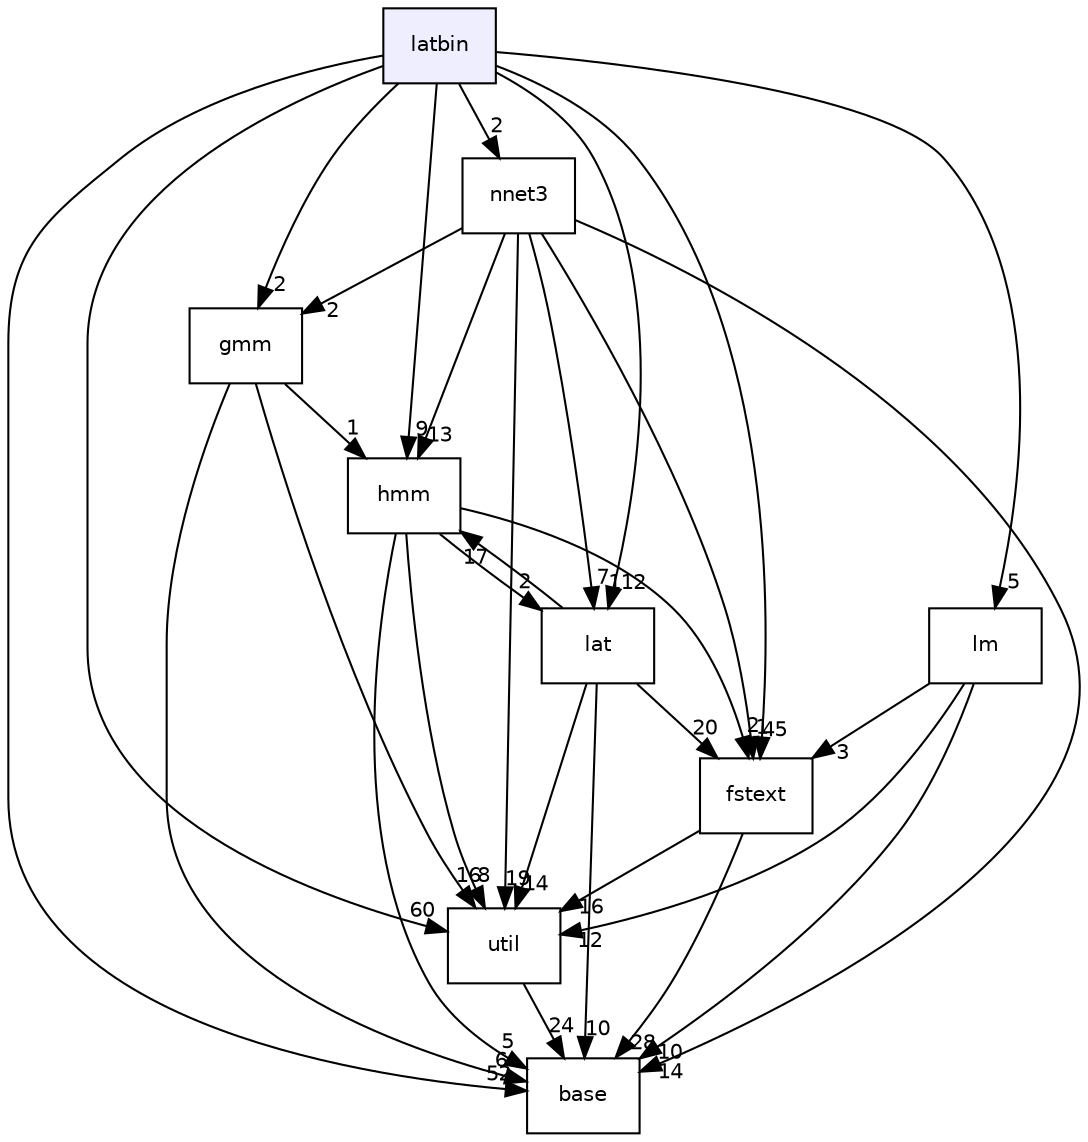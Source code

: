 digraph "latbin" {
  compound=true
  node [ fontsize="10", fontname="Helvetica"];
  edge [ labelfontsize="10", labelfontname="Helvetica"];
  dir_cf2fc2e62985df0c55ae0e8b35ec3af2 [shape=box, label="latbin", style="filled", fillcolor="#eeeeff", pencolor="black", URL="dir_cf2fc2e62985df0c55ae0e8b35ec3af2.html"];
  dir_23ec12649285f9fabf3a6b7380226c28 [shape=box label="util" URL="dir_23ec12649285f9fabf3a6b7380226c28.html"];
  dir_67a0a17020b8eedc08ffa5626b1d53a1 [shape=box label="nnet3" URL="dir_67a0a17020b8eedc08ffa5626b1d53a1.html"];
  dir_7d6461cc9541757562123f912e2463ff [shape=box label="lm" URL="dir_7d6461cc9541757562123f912e2463ff.html"];
  dir_e914ee4d4a44400f1fdb170cb4ead18a [shape=box label="base" URL="dir_e914ee4d4a44400f1fdb170cb4ead18a.html"];
  dir_6cbce3d69cab97132708c49b9176b34a [shape=box label="fstext" URL="dir_6cbce3d69cab97132708c49b9176b34a.html"];
  dir_1150ab87bf3833b7161cf56b3aed78f9 [shape=box label="hmm" URL="dir_1150ab87bf3833b7161cf56b3aed78f9.html"];
  dir_7e97d1a94d673bcef7e70506205b8a83 [shape=box label="lat" URL="dir_7e97d1a94d673bcef7e70506205b8a83.html"];
  dir_411f61cd8229061a5d69eb0617560b44 [shape=box label="gmm" URL="dir_411f61cd8229061a5d69eb0617560b44.html"];
  dir_23ec12649285f9fabf3a6b7380226c28->dir_e914ee4d4a44400f1fdb170cb4ead18a [headlabel="24", labeldistance=1.5 headhref="dir_000034_000000.html"];
  dir_67a0a17020b8eedc08ffa5626b1d53a1->dir_23ec12649285f9fabf3a6b7380226c28 [headlabel="19", labeldistance=1.5 headhref="dir_000026_000034.html"];
  dir_67a0a17020b8eedc08ffa5626b1d53a1->dir_e914ee4d4a44400f1fdb170cb4ead18a [headlabel="14", labeldistance=1.5 headhref="dir_000026_000000.html"];
  dir_67a0a17020b8eedc08ffa5626b1d53a1->dir_6cbce3d69cab97132708c49b9176b34a [headlabel="1", labeldistance=1.5 headhref="dir_000026_000008.html"];
  dir_67a0a17020b8eedc08ffa5626b1d53a1->dir_1150ab87bf3833b7161cf56b3aed78f9 [headlabel="13", labeldistance=1.5 headhref="dir_000026_000011.html"];
  dir_67a0a17020b8eedc08ffa5626b1d53a1->dir_7e97d1a94d673bcef7e70506205b8a83 [headlabel="7", labeldistance=1.5 headhref="dir_000026_000020.html"];
  dir_67a0a17020b8eedc08ffa5626b1d53a1->dir_411f61cd8229061a5d69eb0617560b44 [headlabel="2", labeldistance=1.5 headhref="dir_000026_000009.html"];
  dir_cf2fc2e62985df0c55ae0e8b35ec3af2->dir_23ec12649285f9fabf3a6b7380226c28 [headlabel="60", labeldistance=1.5 headhref="dir_000021_000034.html"];
  dir_cf2fc2e62985df0c55ae0e8b35ec3af2->dir_67a0a17020b8eedc08ffa5626b1d53a1 [headlabel="2", labeldistance=1.5 headhref="dir_000021_000026.html"];
  dir_cf2fc2e62985df0c55ae0e8b35ec3af2->dir_7d6461cc9541757562123f912e2463ff [headlabel="5", labeldistance=1.5 headhref="dir_000021_000022.html"];
  dir_cf2fc2e62985df0c55ae0e8b35ec3af2->dir_e914ee4d4a44400f1fdb170cb4ead18a [headlabel="52", labeldistance=1.5 headhref="dir_000021_000000.html"];
  dir_cf2fc2e62985df0c55ae0e8b35ec3af2->dir_6cbce3d69cab97132708c49b9176b34a [headlabel="45", labeldistance=1.5 headhref="dir_000021_000008.html"];
  dir_cf2fc2e62985df0c55ae0e8b35ec3af2->dir_1150ab87bf3833b7161cf56b3aed78f9 [headlabel="9", labeldistance=1.5 headhref="dir_000021_000011.html"];
  dir_cf2fc2e62985df0c55ae0e8b35ec3af2->dir_7e97d1a94d673bcef7e70506205b8a83 [headlabel="112", labeldistance=1.5 headhref="dir_000021_000020.html"];
  dir_cf2fc2e62985df0c55ae0e8b35ec3af2->dir_411f61cd8229061a5d69eb0617560b44 [headlabel="2", labeldistance=1.5 headhref="dir_000021_000009.html"];
  dir_7d6461cc9541757562123f912e2463ff->dir_23ec12649285f9fabf3a6b7380226c28 [headlabel="12", labeldistance=1.5 headhref="dir_000022_000034.html"];
  dir_7d6461cc9541757562123f912e2463ff->dir_e914ee4d4a44400f1fdb170cb4ead18a [headlabel="10", labeldistance=1.5 headhref="dir_000022_000000.html"];
  dir_7d6461cc9541757562123f912e2463ff->dir_6cbce3d69cab97132708c49b9176b34a [headlabel="3", labeldistance=1.5 headhref="dir_000022_000008.html"];
  dir_6cbce3d69cab97132708c49b9176b34a->dir_23ec12649285f9fabf3a6b7380226c28 [headlabel="16", labeldistance=1.5 headhref="dir_000008_000034.html"];
  dir_6cbce3d69cab97132708c49b9176b34a->dir_e914ee4d4a44400f1fdb170cb4ead18a [headlabel="28", labeldistance=1.5 headhref="dir_000008_000000.html"];
  dir_1150ab87bf3833b7161cf56b3aed78f9->dir_23ec12649285f9fabf3a6b7380226c28 [headlabel="8", labeldistance=1.5 headhref="dir_000011_000034.html"];
  dir_1150ab87bf3833b7161cf56b3aed78f9->dir_e914ee4d4a44400f1fdb170cb4ead18a [headlabel="5", labeldistance=1.5 headhref="dir_000011_000000.html"];
  dir_1150ab87bf3833b7161cf56b3aed78f9->dir_6cbce3d69cab97132708c49b9176b34a [headlabel="2", labeldistance=1.5 headhref="dir_000011_000008.html"];
  dir_1150ab87bf3833b7161cf56b3aed78f9->dir_7e97d1a94d673bcef7e70506205b8a83 [headlabel="2", labeldistance=1.5 headhref="dir_000011_000020.html"];
  dir_7e97d1a94d673bcef7e70506205b8a83->dir_23ec12649285f9fabf3a6b7380226c28 [headlabel="14", labeldistance=1.5 headhref="dir_000020_000034.html"];
  dir_7e97d1a94d673bcef7e70506205b8a83->dir_e914ee4d4a44400f1fdb170cb4ead18a [headlabel="10", labeldistance=1.5 headhref="dir_000020_000000.html"];
  dir_7e97d1a94d673bcef7e70506205b8a83->dir_6cbce3d69cab97132708c49b9176b34a [headlabel="20", labeldistance=1.5 headhref="dir_000020_000008.html"];
  dir_7e97d1a94d673bcef7e70506205b8a83->dir_1150ab87bf3833b7161cf56b3aed78f9 [headlabel="17", labeldistance=1.5 headhref="dir_000020_000011.html"];
  dir_411f61cd8229061a5d69eb0617560b44->dir_23ec12649285f9fabf3a6b7380226c28 [headlabel="16", labeldistance=1.5 headhref="dir_000009_000034.html"];
  dir_411f61cd8229061a5d69eb0617560b44->dir_e914ee4d4a44400f1fdb170cb4ead18a [headlabel="6", labeldistance=1.5 headhref="dir_000009_000000.html"];
  dir_411f61cd8229061a5d69eb0617560b44->dir_1150ab87bf3833b7161cf56b3aed78f9 [headlabel="1", labeldistance=1.5 headhref="dir_000009_000011.html"];
}
